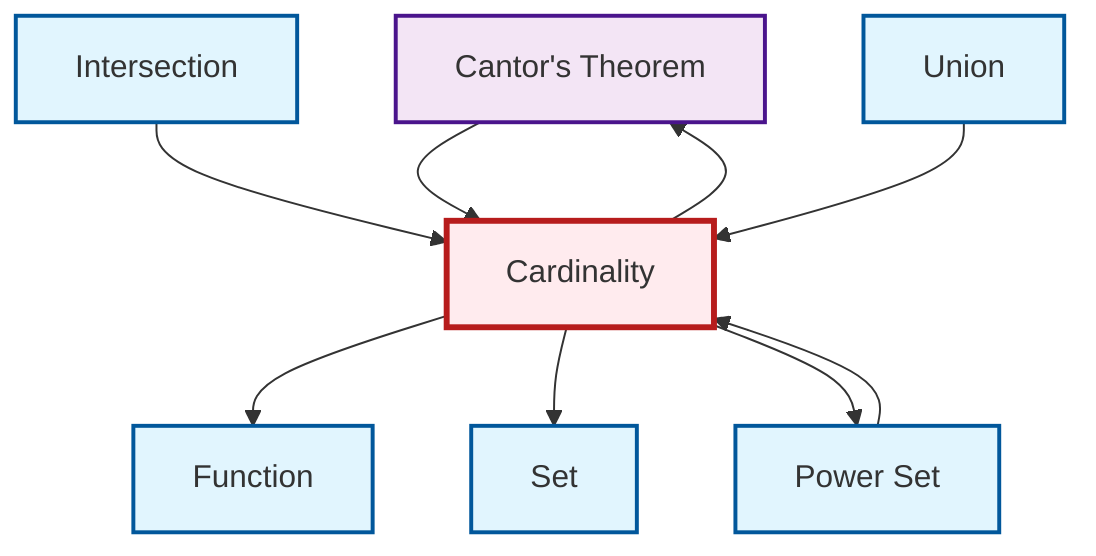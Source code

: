 graph TD
    classDef definition fill:#e1f5fe,stroke:#01579b,stroke-width:2px
    classDef theorem fill:#f3e5f5,stroke:#4a148c,stroke-width:2px
    classDef axiom fill:#fff3e0,stroke:#e65100,stroke-width:2px
    classDef example fill:#e8f5e9,stroke:#1b5e20,stroke-width:2px
    classDef current fill:#ffebee,stroke:#b71c1c,stroke-width:3px
    def-set["Set"]:::definition
    thm-cantor["Cantor's Theorem"]:::theorem
    def-power-set["Power Set"]:::definition
    def-function["Function"]:::definition
    def-cardinality["Cardinality"]:::definition
    def-intersection["Intersection"]:::definition
    def-union["Union"]:::definition
    def-intersection --> def-cardinality
    def-cardinality --> def-function
    thm-cantor --> def-cardinality
    def-cardinality --> def-set
    def-union --> def-cardinality
    def-power-set --> def-cardinality
    def-cardinality --> def-power-set
    def-cardinality --> thm-cantor
    class def-cardinality current